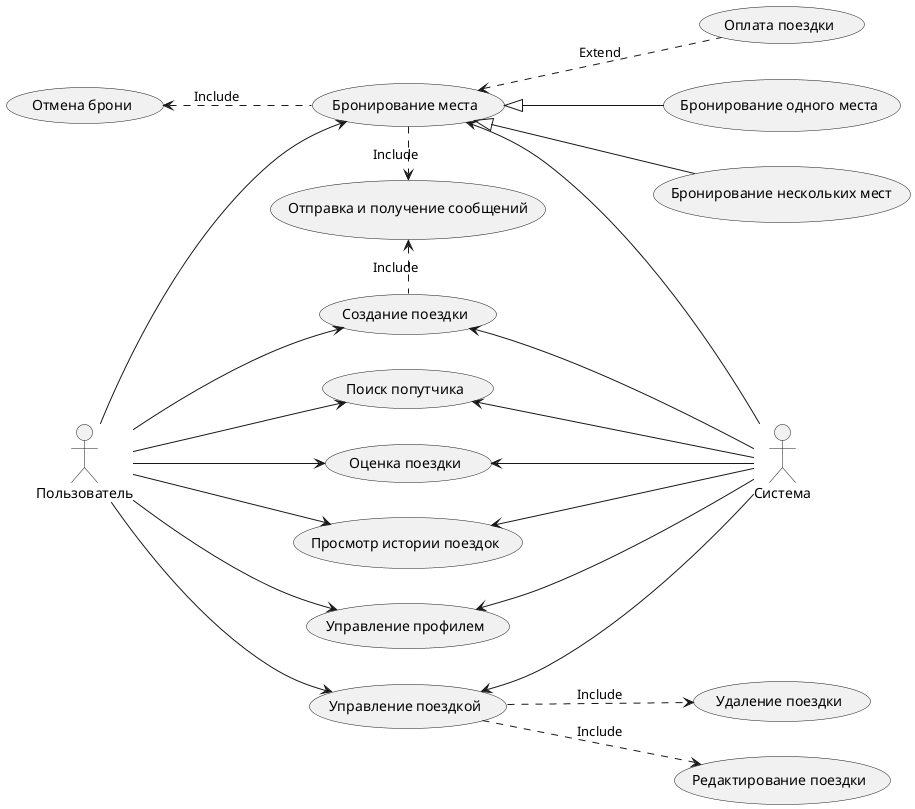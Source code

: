 @startuml

left to right direction


actor Пользователь

actor Система




Пользователь --> (Поиск попутчика)
Пользователь --> (Создание поездки)
(Создание поездки) .left.> (Отправка и получение сообщений) : Include

Пользователь --> (Бронирование места)
(Бронирование места) .up.> (Отмена брони) : Include
(Бронирование места) <.. (Оплата поездки) : Extend
(Бронирование места) .right.> (Отправка и получение сообщений) : Include
(Бронирование места) <|-- (Бронирование одного места)
(Бронирование места) <|-- (Бронирование нескольких мест)

Пользователь --> (Оценка поездки)
Пользователь --> (Просмотр истории поездок)
Пользователь --> (Управление профилем)


Пользователь --> (Управление поездкой)
(Управление поездкой) ..> (Удаление поездки) : Include
(Управление поездкой) ..> (Редактирование поездки) : Include



(Поиск попутчика) <-- Система
(Создание поездки) <-- Система
(Бронирование места) <-- Система
(Оценка поездки) <-- Система
(Просмотр истории поездок) <-- Система
(Управление профилем) <-- Система
(Управление поездкой) <-- Система

@enduml

